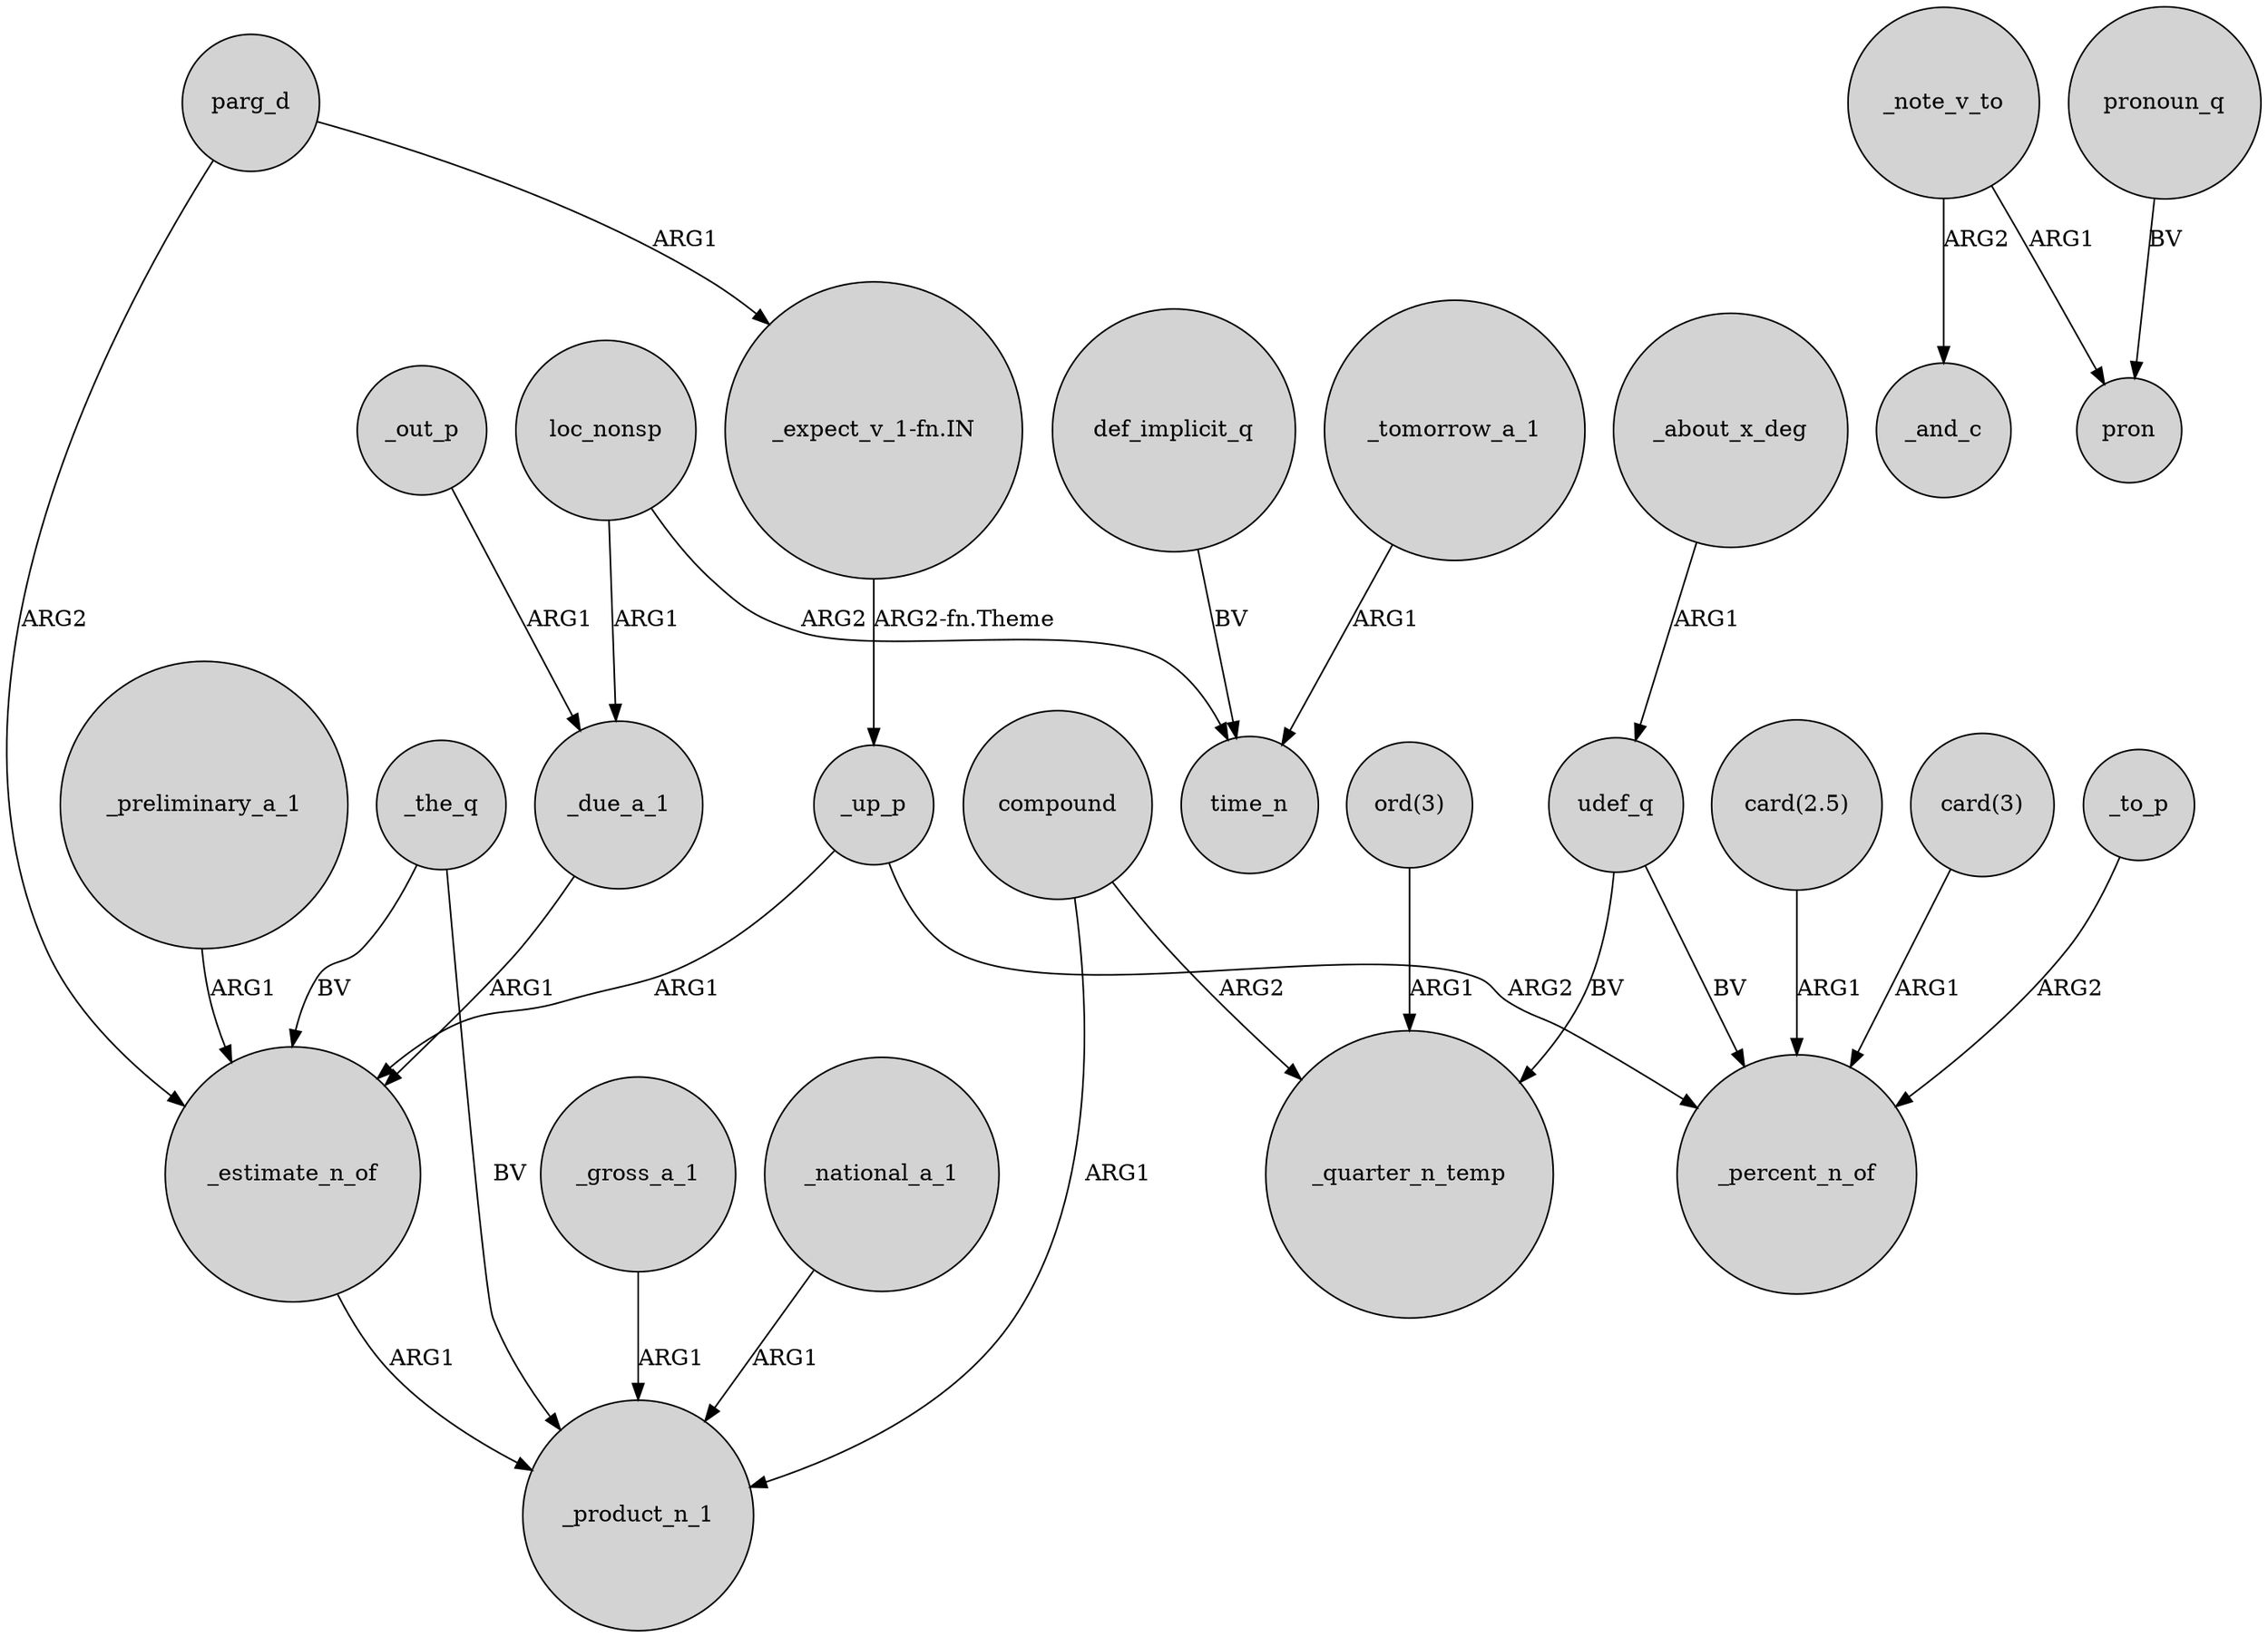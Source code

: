 digraph {
	node [shape=circle style=filled]
	compound -> _product_n_1 [label=ARG1]
	compound -> _quarter_n_temp [label=ARG2]
	_due_a_1 -> _estimate_n_of [label=ARG1]
	_estimate_n_of -> _product_n_1 [label=ARG1]
	_tomorrow_a_1 -> time_n [label=ARG1]
	_out_p -> _due_a_1 [label=ARG1]
	_gross_a_1 -> _product_n_1 [label=ARG1]
	_note_v_to -> pron [label=ARG1]
	parg_d -> _estimate_n_of [label=ARG2]
	_about_x_deg -> udef_q [label=ARG1]
	loc_nonsp -> time_n [label=ARG2]
	"card(2.5)" -> _percent_n_of [label=ARG1]
	loc_nonsp -> _due_a_1 [label=ARG1]
	pronoun_q -> pron [label=BV]
	"ord(3)" -> _quarter_n_temp [label=ARG1]
	_national_a_1 -> _product_n_1 [label=ARG1]
	_up_p -> _estimate_n_of [label=ARG1]
	parg_d -> "_expect_v_1-fn.IN" [label=ARG1]
	_the_q -> _estimate_n_of [label=BV]
	_note_v_to -> _and_c [label=ARG2]
	"card(3)" -> _percent_n_of [label=ARG1]
	_to_p -> _percent_n_of [label=ARG2]
	_the_q -> _product_n_1 [label=BV]
	udef_q -> _percent_n_of [label=BV]
	udef_q -> _quarter_n_temp [label=BV]
	_preliminary_a_1 -> _estimate_n_of [label=ARG1]
	"_expect_v_1-fn.IN" -> _up_p [label="ARG2-fn.Theme"]
	_up_p -> _percent_n_of [label=ARG2]
	def_implicit_q -> time_n [label=BV]
}
